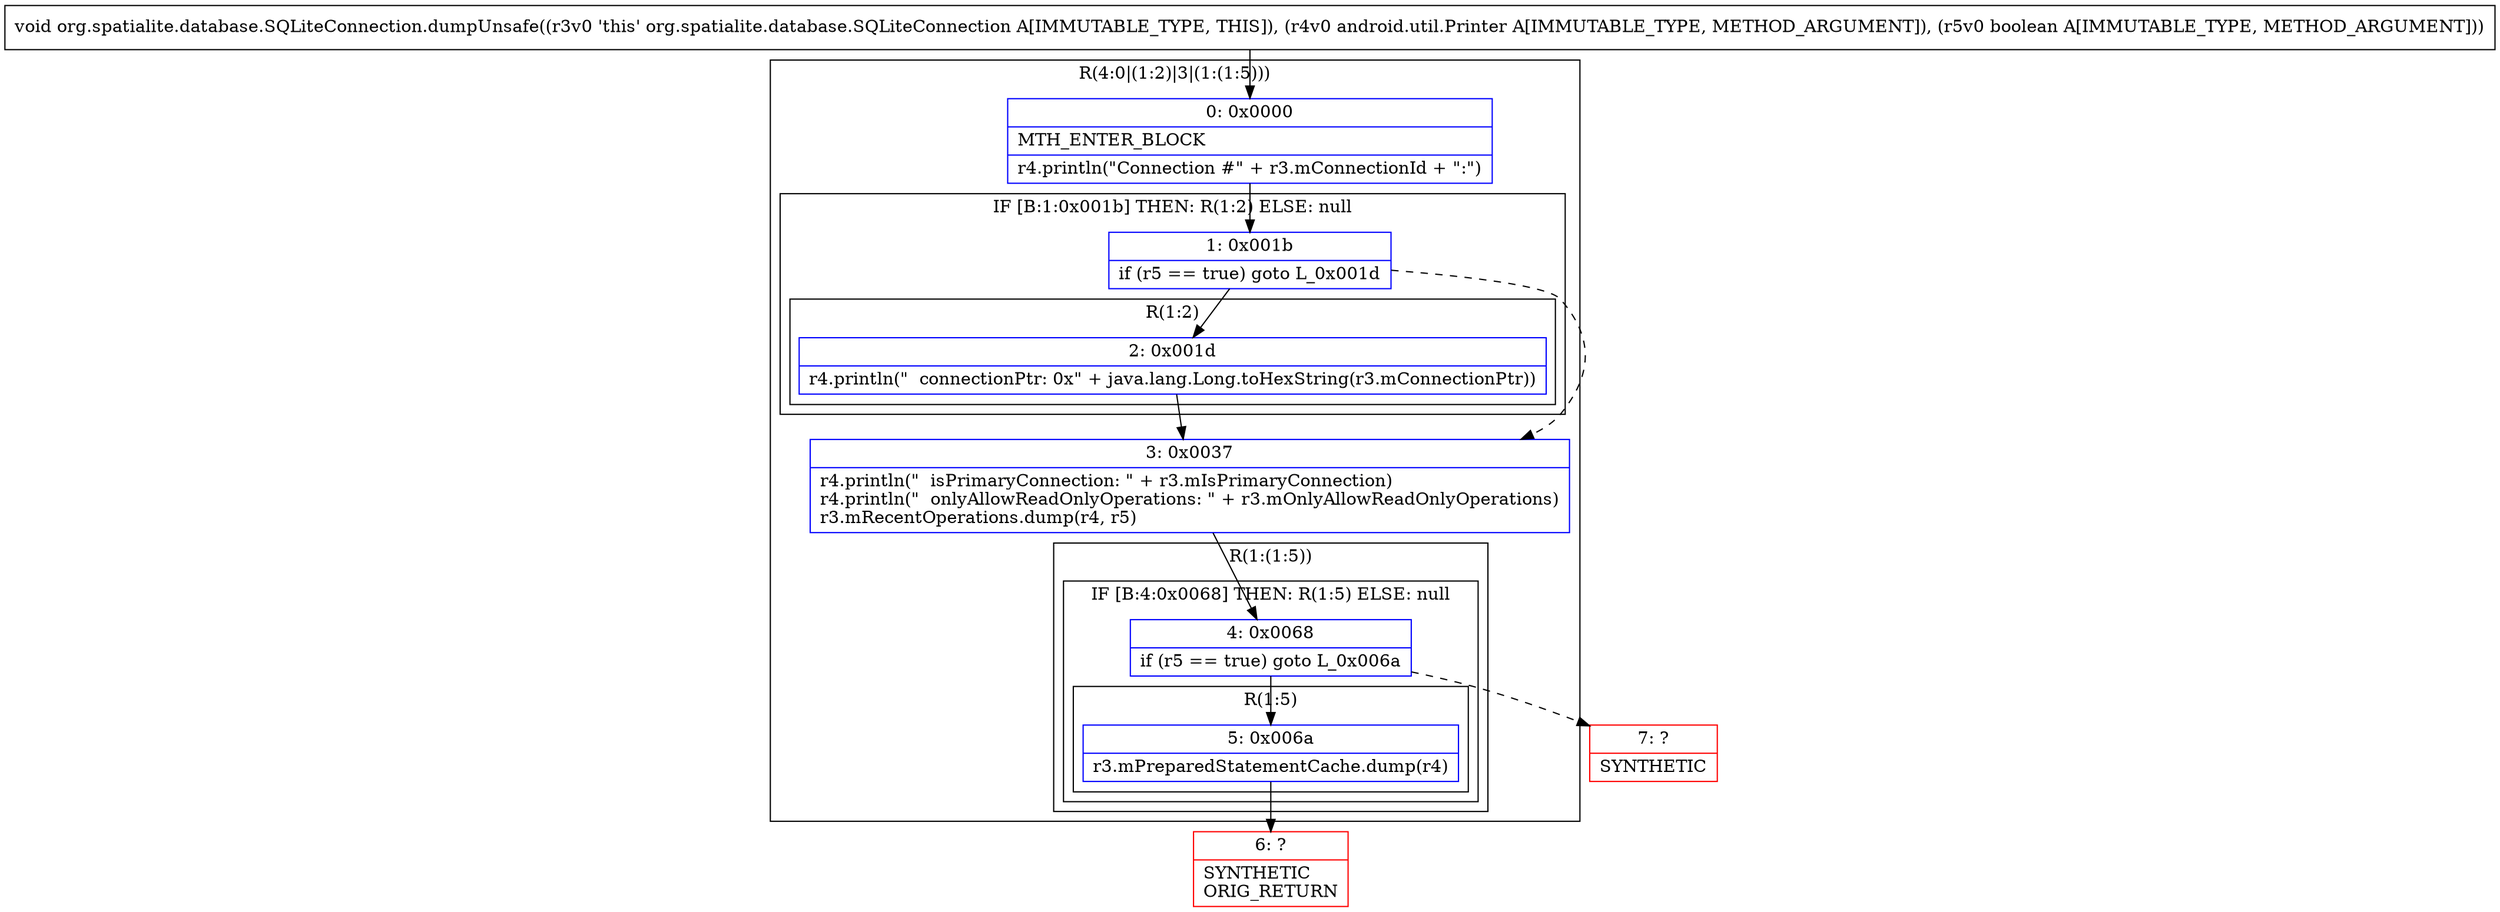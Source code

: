 digraph "CFG fororg.spatialite.database.SQLiteConnection.dumpUnsafe(Landroid\/util\/Printer;Z)V" {
subgraph cluster_Region_731440934 {
label = "R(4:0|(1:2)|3|(1:(1:5)))";
node [shape=record,color=blue];
Node_0 [shape=record,label="{0\:\ 0x0000|MTH_ENTER_BLOCK\l|r4.println(\"Connection #\" + r3.mConnectionId + \":\")\l}"];
subgraph cluster_IfRegion_578829891 {
label = "IF [B:1:0x001b] THEN: R(1:2) ELSE: null";
node [shape=record,color=blue];
Node_1 [shape=record,label="{1\:\ 0x001b|if (r5 == true) goto L_0x001d\l}"];
subgraph cluster_Region_237077498 {
label = "R(1:2)";
node [shape=record,color=blue];
Node_2 [shape=record,label="{2\:\ 0x001d|r4.println(\"  connectionPtr: 0x\" + java.lang.Long.toHexString(r3.mConnectionPtr))\l}"];
}
}
Node_3 [shape=record,label="{3\:\ 0x0037|r4.println(\"  isPrimaryConnection: \" + r3.mIsPrimaryConnection)\lr4.println(\"  onlyAllowReadOnlyOperations: \" + r3.mOnlyAllowReadOnlyOperations)\lr3.mRecentOperations.dump(r4, r5)\l}"];
subgraph cluster_Region_278278019 {
label = "R(1:(1:5))";
node [shape=record,color=blue];
subgraph cluster_IfRegion_2094746464 {
label = "IF [B:4:0x0068] THEN: R(1:5) ELSE: null";
node [shape=record,color=blue];
Node_4 [shape=record,label="{4\:\ 0x0068|if (r5 == true) goto L_0x006a\l}"];
subgraph cluster_Region_1594495134 {
label = "R(1:5)";
node [shape=record,color=blue];
Node_5 [shape=record,label="{5\:\ 0x006a|r3.mPreparedStatementCache.dump(r4)\l}"];
}
}
}
}
Node_6 [shape=record,color=red,label="{6\:\ ?|SYNTHETIC\lORIG_RETURN\l}"];
Node_7 [shape=record,color=red,label="{7\:\ ?|SYNTHETIC\l}"];
MethodNode[shape=record,label="{void org.spatialite.database.SQLiteConnection.dumpUnsafe((r3v0 'this' org.spatialite.database.SQLiteConnection A[IMMUTABLE_TYPE, THIS]), (r4v0 android.util.Printer A[IMMUTABLE_TYPE, METHOD_ARGUMENT]), (r5v0 boolean A[IMMUTABLE_TYPE, METHOD_ARGUMENT])) }"];
MethodNode -> Node_0;
Node_0 -> Node_1;
Node_1 -> Node_2;
Node_1 -> Node_3[style=dashed];
Node_2 -> Node_3;
Node_3 -> Node_4;
Node_4 -> Node_5;
Node_4 -> Node_7[style=dashed];
Node_5 -> Node_6;
}

